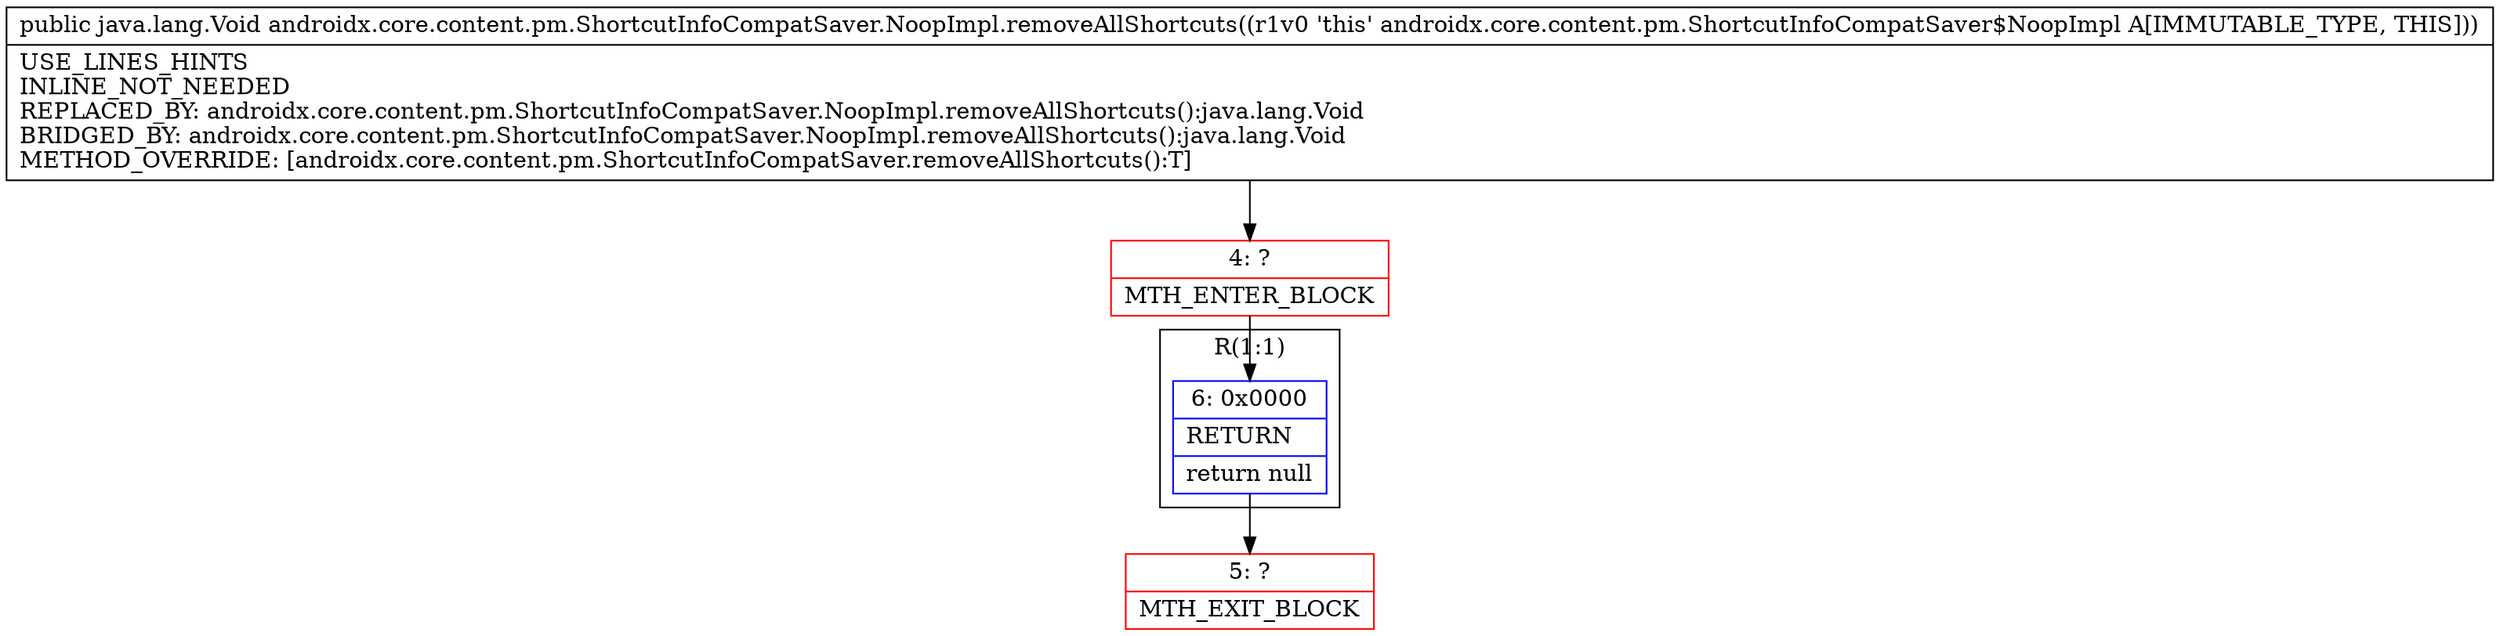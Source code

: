 digraph "CFG forandroidx.core.content.pm.ShortcutInfoCompatSaver.NoopImpl.removeAllShortcuts()Ljava\/lang\/Void;" {
subgraph cluster_Region_1820113886 {
label = "R(1:1)";
node [shape=record,color=blue];
Node_6 [shape=record,label="{6\:\ 0x0000|RETURN\l|return null\l}"];
}
Node_4 [shape=record,color=red,label="{4\:\ ?|MTH_ENTER_BLOCK\l}"];
Node_5 [shape=record,color=red,label="{5\:\ ?|MTH_EXIT_BLOCK\l}"];
MethodNode[shape=record,label="{public java.lang.Void androidx.core.content.pm.ShortcutInfoCompatSaver.NoopImpl.removeAllShortcuts((r1v0 'this' androidx.core.content.pm.ShortcutInfoCompatSaver$NoopImpl A[IMMUTABLE_TYPE, THIS]))  | USE_LINES_HINTS\lINLINE_NOT_NEEDED\lREPLACED_BY: androidx.core.content.pm.ShortcutInfoCompatSaver.NoopImpl.removeAllShortcuts():java.lang.Void\lBRIDGED_BY: androidx.core.content.pm.ShortcutInfoCompatSaver.NoopImpl.removeAllShortcuts():java.lang.Void\lMETHOD_OVERRIDE: [androidx.core.content.pm.ShortcutInfoCompatSaver.removeAllShortcuts():T]\l}"];
MethodNode -> Node_4;Node_6 -> Node_5;
Node_4 -> Node_6;
}

